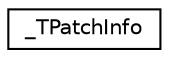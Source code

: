 digraph G
{
  edge [fontname="Helvetica",fontsize="10",labelfontname="Helvetica",labelfontsize="10"];
  node [fontname="Helvetica",fontsize="10",shape=record];
  rankdir="LR";
  Node1 [label="_TPatchInfo",height=0.2,width=0.4,color="black", fillcolor="white", style="filled",URL="$struct___t_patch_info.html"];
}
